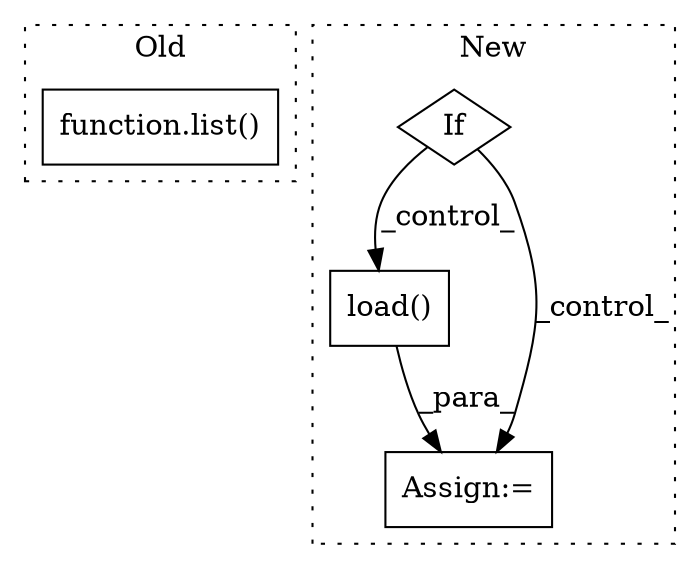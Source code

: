 digraph G {
subgraph cluster0 {
1 [label="function.list()" a="75" s="2158,2167" l="5,1" shape="box"];
label = "Old";
style="dotted";
}
subgraph cluster1 {
2 [label="load()" a="75" s="3129,3143" l="12,1" shape="box"];
3 [label="Assign:=" a="68" s="3168" l="4" shape="box"];
4 [label="If" a="96" s="3013" l="3" shape="diamond"];
label = "New";
style="dotted";
}
2 -> 3 [label="_para_"];
4 -> 3 [label="_control_"];
4 -> 2 [label="_control_"];
}